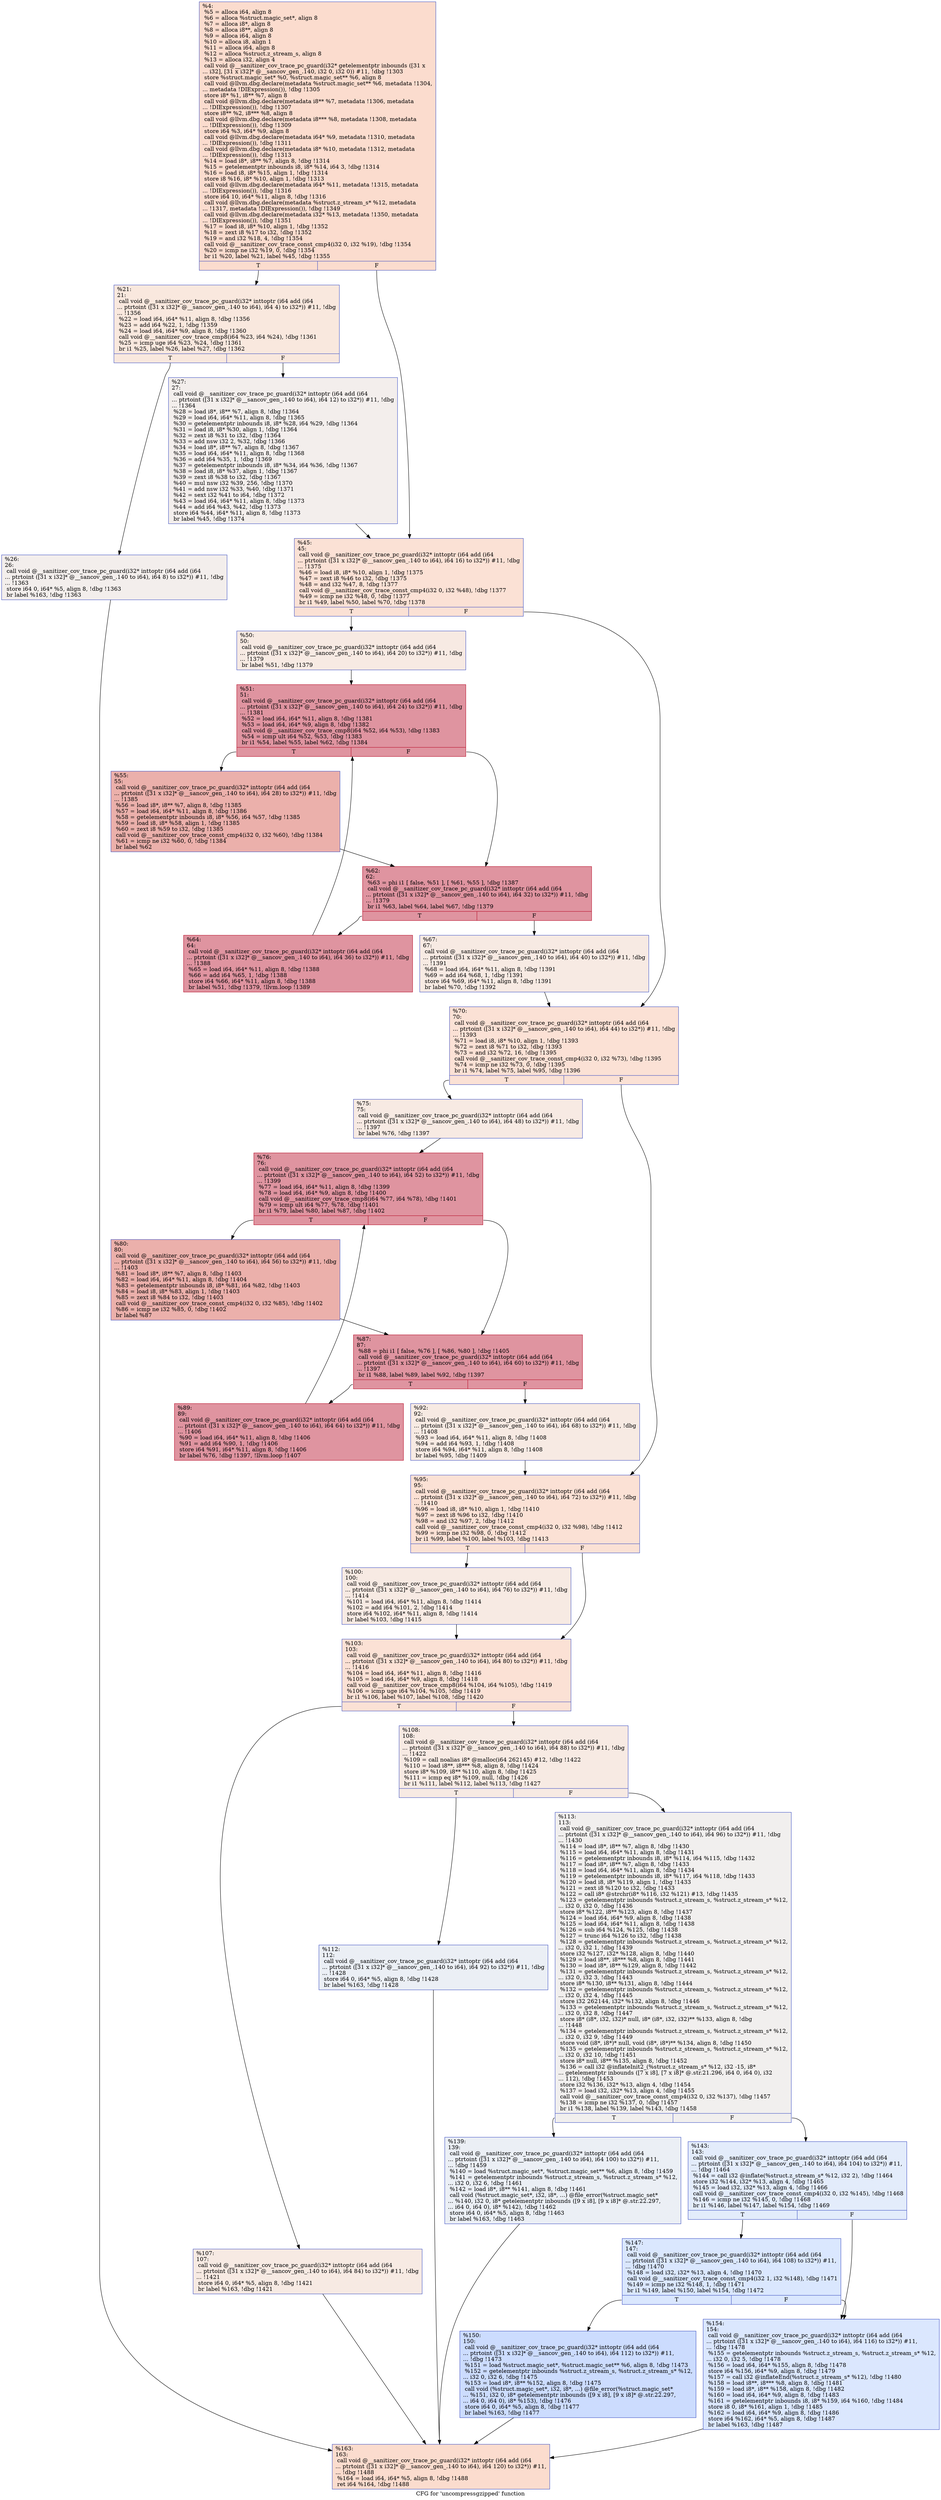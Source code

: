digraph "CFG for 'uncompressgzipped' function" {
	label="CFG for 'uncompressgzipped' function";

	Node0x555555a6c6a0 [shape=record,color="#3d50c3ff", style=filled, fillcolor="#f7af9170",label="{%4:\l  %5 = alloca i64, align 8\l  %6 = alloca %struct.magic_set*, align 8\l  %7 = alloca i8*, align 8\l  %8 = alloca i8**, align 8\l  %9 = alloca i64, align 8\l  %10 = alloca i8, align 1\l  %11 = alloca i64, align 8\l  %12 = alloca %struct.z_stream_s, align 8\l  %13 = alloca i32, align 4\l  call void @__sanitizer_cov_trace_pc_guard(i32* getelementptr inbounds ([31 x\l... i32], [31 x i32]* @__sancov_gen_.140, i32 0, i32 0)) #11, !dbg !1303\l  store %struct.magic_set* %0, %struct.magic_set** %6, align 8\l  call void @llvm.dbg.declare(metadata %struct.magic_set** %6, metadata !1304,\l... metadata !DIExpression()), !dbg !1305\l  store i8* %1, i8** %7, align 8\l  call void @llvm.dbg.declare(metadata i8** %7, metadata !1306, metadata\l... !DIExpression()), !dbg !1307\l  store i8** %2, i8*** %8, align 8\l  call void @llvm.dbg.declare(metadata i8*** %8, metadata !1308, metadata\l... !DIExpression()), !dbg !1309\l  store i64 %3, i64* %9, align 8\l  call void @llvm.dbg.declare(metadata i64* %9, metadata !1310, metadata\l... !DIExpression()), !dbg !1311\l  call void @llvm.dbg.declare(metadata i8* %10, metadata !1312, metadata\l... !DIExpression()), !dbg !1313\l  %14 = load i8*, i8** %7, align 8, !dbg !1314\l  %15 = getelementptr inbounds i8, i8* %14, i64 3, !dbg !1314\l  %16 = load i8, i8* %15, align 1, !dbg !1314\l  store i8 %16, i8* %10, align 1, !dbg !1313\l  call void @llvm.dbg.declare(metadata i64* %11, metadata !1315, metadata\l... !DIExpression()), !dbg !1316\l  store i64 10, i64* %11, align 8, !dbg !1316\l  call void @llvm.dbg.declare(metadata %struct.z_stream_s* %12, metadata\l... !1317, metadata !DIExpression()), !dbg !1349\l  call void @llvm.dbg.declare(metadata i32* %13, metadata !1350, metadata\l... !DIExpression()), !dbg !1351\l  %17 = load i8, i8* %10, align 1, !dbg !1352\l  %18 = zext i8 %17 to i32, !dbg !1352\l  %19 = and i32 %18, 4, !dbg !1354\l  call void @__sanitizer_cov_trace_const_cmp4(i32 0, i32 %19), !dbg !1354\l  %20 = icmp ne i32 %19, 0, !dbg !1354\l  br i1 %20, label %21, label %45, !dbg !1355\l|{<s0>T|<s1>F}}"];
	Node0x555555a6c6a0:s0 -> Node0x555555a6c8a0;
	Node0x555555a6c6a0:s1 -> Node0x555555a6c990;
	Node0x555555a6c8a0 [shape=record,color="#3d50c3ff", style=filled, fillcolor="#f2cab570",label="{%21:\l21:                                               \l  call void @__sanitizer_cov_trace_pc_guard(i32* inttoptr (i64 add (i64\l... ptrtoint ([31 x i32]* @__sancov_gen_.140 to i64), i64 4) to i32*)) #11, !dbg\l... !1356\l  %22 = load i64, i64* %11, align 8, !dbg !1356\l  %23 = add i64 %22, 1, !dbg !1359\l  %24 = load i64, i64* %9, align 8, !dbg !1360\l  call void @__sanitizer_cov_trace_cmp8(i64 %23, i64 %24), !dbg !1361\l  %25 = icmp uge i64 %23, %24, !dbg !1361\l  br i1 %25, label %26, label %27, !dbg !1362\l|{<s0>T|<s1>F}}"];
	Node0x555555a6c8a0:s0 -> Node0x555555a6c8f0;
	Node0x555555a6c8a0:s1 -> Node0x555555a6c940;
	Node0x555555a6c8f0 [shape=record,color="#3d50c3ff", style=filled, fillcolor="#e3d9d370",label="{%26:\l26:                                               \l  call void @__sanitizer_cov_trace_pc_guard(i32* inttoptr (i64 add (i64\l... ptrtoint ([31 x i32]* @__sancov_gen_.140 to i64), i64 8) to i32*)) #11, !dbg\l... !1363\l  store i64 0, i64* %5, align 8, !dbg !1363\l  br label %163, !dbg !1363\l}"];
	Node0x555555a6c8f0 -> Node0x555555a6d1b0;
	Node0x555555a6c940 [shape=record,color="#3d50c3ff", style=filled, fillcolor="#e3d9d370",label="{%27:\l27:                                               \l  call void @__sanitizer_cov_trace_pc_guard(i32* inttoptr (i64 add (i64\l... ptrtoint ([31 x i32]* @__sancov_gen_.140 to i64), i64 12) to i32*)) #11, !dbg\l... !1364\l  %28 = load i8*, i8** %7, align 8, !dbg !1364\l  %29 = load i64, i64* %11, align 8, !dbg !1365\l  %30 = getelementptr inbounds i8, i8* %28, i64 %29, !dbg !1364\l  %31 = load i8, i8* %30, align 1, !dbg !1364\l  %32 = zext i8 %31 to i32, !dbg !1364\l  %33 = add nsw i32 2, %32, !dbg !1366\l  %34 = load i8*, i8** %7, align 8, !dbg !1367\l  %35 = load i64, i64* %11, align 8, !dbg !1368\l  %36 = add i64 %35, 1, !dbg !1369\l  %37 = getelementptr inbounds i8, i8* %34, i64 %36, !dbg !1367\l  %38 = load i8, i8* %37, align 1, !dbg !1367\l  %39 = zext i8 %38 to i32, !dbg !1367\l  %40 = mul nsw i32 %39, 256, !dbg !1370\l  %41 = add nsw i32 %33, %40, !dbg !1371\l  %42 = sext i32 %41 to i64, !dbg !1372\l  %43 = load i64, i64* %11, align 8, !dbg !1373\l  %44 = add i64 %43, %42, !dbg !1373\l  store i64 %44, i64* %11, align 8, !dbg !1373\l  br label %45, !dbg !1374\l}"];
	Node0x555555a6c940 -> Node0x555555a6c990;
	Node0x555555a6c990 [shape=record,color="#3d50c3ff", style=filled, fillcolor="#f7bca170",label="{%45:\l45:                                               \l  call void @__sanitizer_cov_trace_pc_guard(i32* inttoptr (i64 add (i64\l... ptrtoint ([31 x i32]* @__sancov_gen_.140 to i64), i64 16) to i32*)) #11, !dbg\l... !1375\l  %46 = load i8, i8* %10, align 1, !dbg !1375\l  %47 = zext i8 %46 to i32, !dbg !1375\l  %48 = and i32 %47, 8, !dbg !1377\l  call void @__sanitizer_cov_trace_const_cmp4(i32 0, i32 %48), !dbg !1377\l  %49 = icmp ne i32 %48, 0, !dbg !1377\l  br i1 %49, label %50, label %70, !dbg !1378\l|{<s0>T|<s1>F}}"];
	Node0x555555a6c990:s0 -> Node0x555555a6c9e0;
	Node0x555555a6c990:s1 -> Node0x555555a6cbc0;
	Node0x555555a6c9e0 [shape=record,color="#3d50c3ff", style=filled, fillcolor="#eed0c070",label="{%50:\l50:                                               \l  call void @__sanitizer_cov_trace_pc_guard(i32* inttoptr (i64 add (i64\l... ptrtoint ([31 x i32]* @__sancov_gen_.140 to i64), i64 20) to i32*)) #11, !dbg\l... !1379\l  br label %51, !dbg !1379\l}"];
	Node0x555555a6c9e0 -> Node0x555555a6ca30;
	Node0x555555a6ca30 [shape=record,color="#b70d28ff", style=filled, fillcolor="#b70d2870",label="{%51:\l51:                                               \l  call void @__sanitizer_cov_trace_pc_guard(i32* inttoptr (i64 add (i64\l... ptrtoint ([31 x i32]* @__sancov_gen_.140 to i64), i64 24) to i32*)) #11, !dbg\l... !1381\l  %52 = load i64, i64* %11, align 8, !dbg !1381\l  %53 = load i64, i64* %9, align 8, !dbg !1382\l  call void @__sanitizer_cov_trace_cmp8(i64 %52, i64 %53), !dbg !1383\l  %54 = icmp ult i64 %52, %53, !dbg !1383\l  br i1 %54, label %55, label %62, !dbg !1384\l|{<s0>T|<s1>F}}"];
	Node0x555555a6ca30:s0 -> Node0x555555a6ca80;
	Node0x555555a6ca30:s1 -> Node0x555555a6cad0;
	Node0x555555a6ca80 [shape=record,color="#3d50c3ff", style=filled, fillcolor="#d24b4070",label="{%55:\l55:                                               \l  call void @__sanitizer_cov_trace_pc_guard(i32* inttoptr (i64 add (i64\l... ptrtoint ([31 x i32]* @__sancov_gen_.140 to i64), i64 28) to i32*)) #11, !dbg\l... !1385\l  %56 = load i8*, i8** %7, align 8, !dbg !1385\l  %57 = load i64, i64* %11, align 8, !dbg !1386\l  %58 = getelementptr inbounds i8, i8* %56, i64 %57, !dbg !1385\l  %59 = load i8, i8* %58, align 1, !dbg !1385\l  %60 = zext i8 %59 to i32, !dbg !1385\l  call void @__sanitizer_cov_trace_const_cmp4(i32 0, i32 %60), !dbg !1384\l  %61 = icmp ne i32 %60, 0, !dbg !1384\l  br label %62\l}"];
	Node0x555555a6ca80 -> Node0x555555a6cad0;
	Node0x555555a6cad0 [shape=record,color="#b70d28ff", style=filled, fillcolor="#b70d2870",label="{%62:\l62:                                               \l  %63 = phi i1 [ false, %51 ], [ %61, %55 ], !dbg !1387\l  call void @__sanitizer_cov_trace_pc_guard(i32* inttoptr (i64 add (i64\l... ptrtoint ([31 x i32]* @__sancov_gen_.140 to i64), i64 32) to i32*)) #11, !dbg\l... !1379\l  br i1 %63, label %64, label %67, !dbg !1379\l|{<s0>T|<s1>F}}"];
	Node0x555555a6cad0:s0 -> Node0x555555a6cb20;
	Node0x555555a6cad0:s1 -> Node0x555555a6cb70;
	Node0x555555a6cb20 [shape=record,color="#b70d28ff", style=filled, fillcolor="#b70d2870",label="{%64:\l64:                                               \l  call void @__sanitizer_cov_trace_pc_guard(i32* inttoptr (i64 add (i64\l... ptrtoint ([31 x i32]* @__sancov_gen_.140 to i64), i64 36) to i32*)) #11, !dbg\l... !1388\l  %65 = load i64, i64* %11, align 8, !dbg !1388\l  %66 = add i64 %65, 1, !dbg !1388\l  store i64 %66, i64* %11, align 8, !dbg !1388\l  br label %51, !dbg !1379, !llvm.loop !1389\l}"];
	Node0x555555a6cb20 -> Node0x555555a6ca30;
	Node0x555555a6cb70 [shape=record,color="#3d50c3ff", style=filled, fillcolor="#eed0c070",label="{%67:\l67:                                               \l  call void @__sanitizer_cov_trace_pc_guard(i32* inttoptr (i64 add (i64\l... ptrtoint ([31 x i32]* @__sancov_gen_.140 to i64), i64 40) to i32*)) #11, !dbg\l... !1391\l  %68 = load i64, i64* %11, align 8, !dbg !1391\l  %69 = add i64 %68, 1, !dbg !1391\l  store i64 %69, i64* %11, align 8, !dbg !1391\l  br label %70, !dbg !1392\l}"];
	Node0x555555a6cb70 -> Node0x555555a6cbc0;
	Node0x555555a6cbc0 [shape=record,color="#3d50c3ff", style=filled, fillcolor="#f7bca170",label="{%70:\l70:                                               \l  call void @__sanitizer_cov_trace_pc_guard(i32* inttoptr (i64 add (i64\l... ptrtoint ([31 x i32]* @__sancov_gen_.140 to i64), i64 44) to i32*)) #11, !dbg\l... !1393\l  %71 = load i8, i8* %10, align 1, !dbg !1393\l  %72 = zext i8 %71 to i32, !dbg !1393\l  %73 = and i32 %72, 16, !dbg !1395\l  call void @__sanitizer_cov_trace_const_cmp4(i32 0, i32 %73), !dbg !1395\l  %74 = icmp ne i32 %73, 0, !dbg !1395\l  br i1 %74, label %75, label %95, !dbg !1396\l|{<s0>T|<s1>F}}"];
	Node0x555555a6cbc0:s0 -> Node0x555555a6cc10;
	Node0x555555a6cbc0:s1 -> Node0x555555a6cdf0;
	Node0x555555a6cc10 [shape=record,color="#3d50c3ff", style=filled, fillcolor="#eed0c070",label="{%75:\l75:                                               \l  call void @__sanitizer_cov_trace_pc_guard(i32* inttoptr (i64 add (i64\l... ptrtoint ([31 x i32]* @__sancov_gen_.140 to i64), i64 48) to i32*)) #11, !dbg\l... !1397\l  br label %76, !dbg !1397\l}"];
	Node0x555555a6cc10 -> Node0x555555a6cc60;
	Node0x555555a6cc60 [shape=record,color="#b70d28ff", style=filled, fillcolor="#b70d2870",label="{%76:\l76:                                               \l  call void @__sanitizer_cov_trace_pc_guard(i32* inttoptr (i64 add (i64\l... ptrtoint ([31 x i32]* @__sancov_gen_.140 to i64), i64 52) to i32*)) #11, !dbg\l... !1399\l  %77 = load i64, i64* %11, align 8, !dbg !1399\l  %78 = load i64, i64* %9, align 8, !dbg !1400\l  call void @__sanitizer_cov_trace_cmp8(i64 %77, i64 %78), !dbg !1401\l  %79 = icmp ult i64 %77, %78, !dbg !1401\l  br i1 %79, label %80, label %87, !dbg !1402\l|{<s0>T|<s1>F}}"];
	Node0x555555a6cc60:s0 -> Node0x555555a6ccb0;
	Node0x555555a6cc60:s1 -> Node0x555555a6cd00;
	Node0x555555a6ccb0 [shape=record,color="#3d50c3ff", style=filled, fillcolor="#d24b4070",label="{%80:\l80:                                               \l  call void @__sanitizer_cov_trace_pc_guard(i32* inttoptr (i64 add (i64\l... ptrtoint ([31 x i32]* @__sancov_gen_.140 to i64), i64 56) to i32*)) #11, !dbg\l... !1403\l  %81 = load i8*, i8** %7, align 8, !dbg !1403\l  %82 = load i64, i64* %11, align 8, !dbg !1404\l  %83 = getelementptr inbounds i8, i8* %81, i64 %82, !dbg !1403\l  %84 = load i8, i8* %83, align 1, !dbg !1403\l  %85 = zext i8 %84 to i32, !dbg !1403\l  call void @__sanitizer_cov_trace_const_cmp4(i32 0, i32 %85), !dbg !1402\l  %86 = icmp ne i32 %85, 0, !dbg !1402\l  br label %87\l}"];
	Node0x555555a6ccb0 -> Node0x555555a6cd00;
	Node0x555555a6cd00 [shape=record,color="#b70d28ff", style=filled, fillcolor="#b70d2870",label="{%87:\l87:                                               \l  %88 = phi i1 [ false, %76 ], [ %86, %80 ], !dbg !1405\l  call void @__sanitizer_cov_trace_pc_guard(i32* inttoptr (i64 add (i64\l... ptrtoint ([31 x i32]* @__sancov_gen_.140 to i64), i64 60) to i32*)) #11, !dbg\l... !1397\l  br i1 %88, label %89, label %92, !dbg !1397\l|{<s0>T|<s1>F}}"];
	Node0x555555a6cd00:s0 -> Node0x555555a6cd50;
	Node0x555555a6cd00:s1 -> Node0x555555a6cda0;
	Node0x555555a6cd50 [shape=record,color="#b70d28ff", style=filled, fillcolor="#b70d2870",label="{%89:\l89:                                               \l  call void @__sanitizer_cov_trace_pc_guard(i32* inttoptr (i64 add (i64\l... ptrtoint ([31 x i32]* @__sancov_gen_.140 to i64), i64 64) to i32*)) #11, !dbg\l... !1406\l  %90 = load i64, i64* %11, align 8, !dbg !1406\l  %91 = add i64 %90, 1, !dbg !1406\l  store i64 %91, i64* %11, align 8, !dbg !1406\l  br label %76, !dbg !1397, !llvm.loop !1407\l}"];
	Node0x555555a6cd50 -> Node0x555555a6cc60;
	Node0x555555a6cda0 [shape=record,color="#3d50c3ff", style=filled, fillcolor="#eed0c070",label="{%92:\l92:                                               \l  call void @__sanitizer_cov_trace_pc_guard(i32* inttoptr (i64 add (i64\l... ptrtoint ([31 x i32]* @__sancov_gen_.140 to i64), i64 68) to i32*)) #11, !dbg\l... !1408\l  %93 = load i64, i64* %11, align 8, !dbg !1408\l  %94 = add i64 %93, 1, !dbg !1408\l  store i64 %94, i64* %11, align 8, !dbg !1408\l  br label %95, !dbg !1409\l}"];
	Node0x555555a6cda0 -> Node0x555555a6cdf0;
	Node0x555555a6cdf0 [shape=record,color="#3d50c3ff", style=filled, fillcolor="#f7bca170",label="{%95:\l95:                                               \l  call void @__sanitizer_cov_trace_pc_guard(i32* inttoptr (i64 add (i64\l... ptrtoint ([31 x i32]* @__sancov_gen_.140 to i64), i64 72) to i32*)) #11, !dbg\l... !1410\l  %96 = load i8, i8* %10, align 1, !dbg !1410\l  %97 = zext i8 %96 to i32, !dbg !1410\l  %98 = and i32 %97, 2, !dbg !1412\l  call void @__sanitizer_cov_trace_const_cmp4(i32 0, i32 %98), !dbg !1412\l  %99 = icmp ne i32 %98, 0, !dbg !1412\l  br i1 %99, label %100, label %103, !dbg !1413\l|{<s0>T|<s1>F}}"];
	Node0x555555a6cdf0:s0 -> Node0x555555a6ce40;
	Node0x555555a6cdf0:s1 -> Node0x555555a6ce90;
	Node0x555555a6ce40 [shape=record,color="#3d50c3ff", style=filled, fillcolor="#eed0c070",label="{%100:\l100:                                              \l  call void @__sanitizer_cov_trace_pc_guard(i32* inttoptr (i64 add (i64\l... ptrtoint ([31 x i32]* @__sancov_gen_.140 to i64), i64 76) to i32*)) #11, !dbg\l... !1414\l  %101 = load i64, i64* %11, align 8, !dbg !1414\l  %102 = add i64 %101, 2, !dbg !1414\l  store i64 %102, i64* %11, align 8, !dbg !1414\l  br label %103, !dbg !1415\l}"];
	Node0x555555a6ce40 -> Node0x555555a6ce90;
	Node0x555555a6ce90 [shape=record,color="#3d50c3ff", style=filled, fillcolor="#f7bca170",label="{%103:\l103:                                              \l  call void @__sanitizer_cov_trace_pc_guard(i32* inttoptr (i64 add (i64\l... ptrtoint ([31 x i32]* @__sancov_gen_.140 to i64), i64 80) to i32*)) #11, !dbg\l... !1416\l  %104 = load i64, i64* %11, align 8, !dbg !1416\l  %105 = load i64, i64* %9, align 8, !dbg !1418\l  call void @__sanitizer_cov_trace_cmp8(i64 %104, i64 %105), !dbg !1419\l  %106 = icmp uge i64 %104, %105, !dbg !1419\l  br i1 %106, label %107, label %108, !dbg !1420\l|{<s0>T|<s1>F}}"];
	Node0x555555a6ce90:s0 -> Node0x555555a6cee0;
	Node0x555555a6ce90:s1 -> Node0x555555a6cf30;
	Node0x555555a6cee0 [shape=record,color="#3d50c3ff", style=filled, fillcolor="#eed0c070",label="{%107:\l107:                                              \l  call void @__sanitizer_cov_trace_pc_guard(i32* inttoptr (i64 add (i64\l... ptrtoint ([31 x i32]* @__sancov_gen_.140 to i64), i64 84) to i32*)) #11, !dbg\l... !1421\l  store i64 0, i64* %5, align 8, !dbg !1421\l  br label %163, !dbg !1421\l}"];
	Node0x555555a6cee0 -> Node0x555555a6d1b0;
	Node0x555555a6cf30 [shape=record,color="#3d50c3ff", style=filled, fillcolor="#eed0c070",label="{%108:\l108:                                              \l  call void @__sanitizer_cov_trace_pc_guard(i32* inttoptr (i64 add (i64\l... ptrtoint ([31 x i32]* @__sancov_gen_.140 to i64), i64 88) to i32*)) #11, !dbg\l... !1422\l  %109 = call noalias i8* @malloc(i64 262145) #12, !dbg !1422\l  %110 = load i8**, i8*** %8, align 8, !dbg !1424\l  store i8* %109, i8** %110, align 8, !dbg !1425\l  %111 = icmp eq i8* %109, null, !dbg !1426\l  br i1 %111, label %112, label %113, !dbg !1427\l|{<s0>T|<s1>F}}"];
	Node0x555555a6cf30:s0 -> Node0x555555a6cf80;
	Node0x555555a6cf30:s1 -> Node0x555555a6cfd0;
	Node0x555555a6cf80 [shape=record,color="#3d50c3ff", style=filled, fillcolor="#d1dae970",label="{%112:\l112:                                              \l  call void @__sanitizer_cov_trace_pc_guard(i32* inttoptr (i64 add (i64\l... ptrtoint ([31 x i32]* @__sancov_gen_.140 to i64), i64 92) to i32*)) #11, !dbg\l... !1428\l  store i64 0, i64* %5, align 8, !dbg !1428\l  br label %163, !dbg !1428\l}"];
	Node0x555555a6cf80 -> Node0x555555a6d1b0;
	Node0x555555a6cfd0 [shape=record,color="#3d50c3ff", style=filled, fillcolor="#e0dbd870",label="{%113:\l113:                                              \l  call void @__sanitizer_cov_trace_pc_guard(i32* inttoptr (i64 add (i64\l... ptrtoint ([31 x i32]* @__sancov_gen_.140 to i64), i64 96) to i32*)) #11, !dbg\l... !1430\l  %114 = load i8*, i8** %7, align 8, !dbg !1430\l  %115 = load i64, i64* %11, align 8, !dbg !1431\l  %116 = getelementptr inbounds i8, i8* %114, i64 %115, !dbg !1432\l  %117 = load i8*, i8** %7, align 8, !dbg !1433\l  %118 = load i64, i64* %11, align 8, !dbg !1434\l  %119 = getelementptr inbounds i8, i8* %117, i64 %118, !dbg !1433\l  %120 = load i8, i8* %119, align 1, !dbg !1433\l  %121 = zext i8 %120 to i32, !dbg !1433\l  %122 = call i8* @strchr(i8* %116, i32 %121) #13, !dbg !1435\l  %123 = getelementptr inbounds %struct.z_stream_s, %struct.z_stream_s* %12,\l... i32 0, i32 0, !dbg !1436\l  store i8* %122, i8** %123, align 8, !dbg !1437\l  %124 = load i64, i64* %9, align 8, !dbg !1438\l  %125 = load i64, i64* %11, align 8, !dbg !1438\l  %126 = sub i64 %124, %125, !dbg !1438\l  %127 = trunc i64 %126 to i32, !dbg !1438\l  %128 = getelementptr inbounds %struct.z_stream_s, %struct.z_stream_s* %12,\l... i32 0, i32 1, !dbg !1439\l  store i32 %127, i32* %128, align 8, !dbg !1440\l  %129 = load i8**, i8*** %8, align 8, !dbg !1441\l  %130 = load i8*, i8** %129, align 8, !dbg !1442\l  %131 = getelementptr inbounds %struct.z_stream_s, %struct.z_stream_s* %12,\l... i32 0, i32 3, !dbg !1443\l  store i8* %130, i8** %131, align 8, !dbg !1444\l  %132 = getelementptr inbounds %struct.z_stream_s, %struct.z_stream_s* %12,\l... i32 0, i32 4, !dbg !1445\l  store i32 262144, i32* %132, align 8, !dbg !1446\l  %133 = getelementptr inbounds %struct.z_stream_s, %struct.z_stream_s* %12,\l... i32 0, i32 8, !dbg !1447\l  store i8* (i8*, i32, i32)* null, i8* (i8*, i32, i32)** %133, align 8, !dbg\l... !1448\l  %134 = getelementptr inbounds %struct.z_stream_s, %struct.z_stream_s* %12,\l... i32 0, i32 9, !dbg !1449\l  store void (i8*, i8*)* null, void (i8*, i8*)** %134, align 8, !dbg !1450\l  %135 = getelementptr inbounds %struct.z_stream_s, %struct.z_stream_s* %12,\l... i32 0, i32 10, !dbg !1451\l  store i8* null, i8** %135, align 8, !dbg !1452\l  %136 = call i32 @inflateInit2_(%struct.z_stream_s* %12, i32 -15, i8*\l... getelementptr inbounds ([7 x i8], [7 x i8]* @.str.21.296, i64 0, i64 0), i32\l... 112), !dbg !1453\l  store i32 %136, i32* %13, align 4, !dbg !1454\l  %137 = load i32, i32* %13, align 4, !dbg !1455\l  call void @__sanitizer_cov_trace_const_cmp4(i32 0, i32 %137), !dbg !1457\l  %138 = icmp ne i32 %137, 0, !dbg !1457\l  br i1 %138, label %139, label %143, !dbg !1458\l|{<s0>T|<s1>F}}"];
	Node0x555555a6cfd0:s0 -> Node0x555555a6d020;
	Node0x555555a6cfd0:s1 -> Node0x555555a6d070;
	Node0x555555a6d020 [shape=record,color="#3d50c3ff", style=filled, fillcolor="#d1dae970",label="{%139:\l139:                                              \l  call void @__sanitizer_cov_trace_pc_guard(i32* inttoptr (i64 add (i64\l... ptrtoint ([31 x i32]* @__sancov_gen_.140 to i64), i64 100) to i32*)) #11,\l... !dbg !1459\l  %140 = load %struct.magic_set*, %struct.magic_set** %6, align 8, !dbg !1459\l  %141 = getelementptr inbounds %struct.z_stream_s, %struct.z_stream_s* %12,\l... i32 0, i32 6, !dbg !1461\l  %142 = load i8*, i8** %141, align 8, !dbg !1461\l  call void (%struct.magic_set*, i32, i8*, ...) @file_error(%struct.magic_set*\l... %140, i32 0, i8* getelementptr inbounds ([9 x i8], [9 x i8]* @.str.22.297,\l... i64 0, i64 0), i8* %142), !dbg !1462\l  store i64 0, i64* %5, align 8, !dbg !1463\l  br label %163, !dbg !1463\l}"];
	Node0x555555a6d020 -> Node0x555555a6d1b0;
	Node0x555555a6d070 [shape=record,color="#3d50c3ff", style=filled, fillcolor="#bfd3f670",label="{%143:\l143:                                              \l  call void @__sanitizer_cov_trace_pc_guard(i32* inttoptr (i64 add (i64\l... ptrtoint ([31 x i32]* @__sancov_gen_.140 to i64), i64 104) to i32*)) #11,\l... !dbg !1464\l  %144 = call i32 @inflate(%struct.z_stream_s* %12, i32 2), !dbg !1464\l  store i32 %144, i32* %13, align 4, !dbg !1465\l  %145 = load i32, i32* %13, align 4, !dbg !1466\l  call void @__sanitizer_cov_trace_const_cmp4(i32 0, i32 %145), !dbg !1468\l  %146 = icmp ne i32 %145, 0, !dbg !1468\l  br i1 %146, label %147, label %154, !dbg !1469\l|{<s0>T|<s1>F}}"];
	Node0x555555a6d070:s0 -> Node0x555555a6d0c0;
	Node0x555555a6d070:s1 -> Node0x555555a6d160;
	Node0x555555a6d0c0 [shape=record,color="#3d50c3ff", style=filled, fillcolor="#abc8fd70",label="{%147:\l147:                                              \l  call void @__sanitizer_cov_trace_pc_guard(i32* inttoptr (i64 add (i64\l... ptrtoint ([31 x i32]* @__sancov_gen_.140 to i64), i64 108) to i32*)) #11,\l... !dbg !1470\l  %148 = load i32, i32* %13, align 4, !dbg !1470\l  call void @__sanitizer_cov_trace_const_cmp4(i32 1, i32 %148), !dbg !1471\l  %149 = icmp ne i32 %148, 1, !dbg !1471\l  br i1 %149, label %150, label %154, !dbg !1472\l|{<s0>T|<s1>F}}"];
	Node0x555555a6d0c0:s0 -> Node0x555555a6d110;
	Node0x555555a6d0c0:s1 -> Node0x555555a6d160;
	Node0x555555a6d110 [shape=record,color="#3d50c3ff", style=filled, fillcolor="#8caffe70",label="{%150:\l150:                                              \l  call void @__sanitizer_cov_trace_pc_guard(i32* inttoptr (i64 add (i64\l... ptrtoint ([31 x i32]* @__sancov_gen_.140 to i64), i64 112) to i32*)) #11,\l... !dbg !1473\l  %151 = load %struct.magic_set*, %struct.magic_set** %6, align 8, !dbg !1473\l  %152 = getelementptr inbounds %struct.z_stream_s, %struct.z_stream_s* %12,\l... i32 0, i32 6, !dbg !1475\l  %153 = load i8*, i8** %152, align 8, !dbg !1475\l  call void (%struct.magic_set*, i32, i8*, ...) @file_error(%struct.magic_set*\l... %151, i32 0, i8* getelementptr inbounds ([9 x i8], [9 x i8]* @.str.22.297,\l... i64 0, i64 0), i8* %153), !dbg !1476\l  store i64 0, i64* %5, align 8, !dbg !1477\l  br label %163, !dbg !1477\l}"];
	Node0x555555a6d110 -> Node0x555555a6d1b0;
	Node0x555555a6d160 [shape=record,color="#3d50c3ff", style=filled, fillcolor="#aec9fc70",label="{%154:\l154:                                              \l  call void @__sanitizer_cov_trace_pc_guard(i32* inttoptr (i64 add (i64\l... ptrtoint ([31 x i32]* @__sancov_gen_.140 to i64), i64 116) to i32*)) #11,\l... !dbg !1478\l  %155 = getelementptr inbounds %struct.z_stream_s, %struct.z_stream_s* %12,\l... i32 0, i32 5, !dbg !1478\l  %156 = load i64, i64* %155, align 8, !dbg !1478\l  store i64 %156, i64* %9, align 8, !dbg !1479\l  %157 = call i32 @inflateEnd(%struct.z_stream_s* %12), !dbg !1480\l  %158 = load i8**, i8*** %8, align 8, !dbg !1481\l  %159 = load i8*, i8** %158, align 8, !dbg !1482\l  %160 = load i64, i64* %9, align 8, !dbg !1483\l  %161 = getelementptr inbounds i8, i8* %159, i64 %160, !dbg !1484\l  store i8 0, i8* %161, align 1, !dbg !1485\l  %162 = load i64, i64* %9, align 8, !dbg !1486\l  store i64 %162, i64* %5, align 8, !dbg !1487\l  br label %163, !dbg !1487\l}"];
	Node0x555555a6d160 -> Node0x555555a6d1b0;
	Node0x555555a6d1b0 [shape=record,color="#3d50c3ff", style=filled, fillcolor="#f7af9170",label="{%163:\l163:                                              \l  call void @__sanitizer_cov_trace_pc_guard(i32* inttoptr (i64 add (i64\l... ptrtoint ([31 x i32]* @__sancov_gen_.140 to i64), i64 120) to i32*)) #11,\l... !dbg !1488\l  %164 = load i64, i64* %5, align 8, !dbg !1488\l  ret i64 %164, !dbg !1488\l}"];
}
